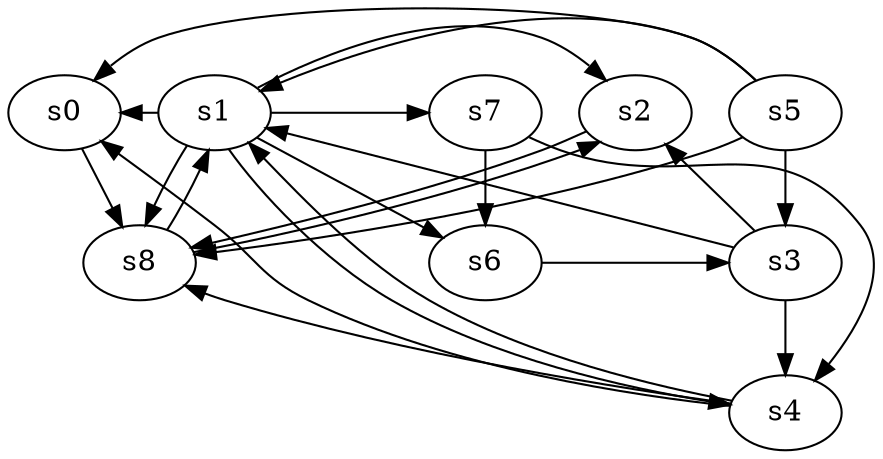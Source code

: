 digraph game_0781_complex_9 {
    s0 [name="s0", player=1];
    s1 [name="s1", player=0, target=1];
    s2 [name="s2", player=0];
    s3 [name="s3", player=0, target=1];
    s4 [name="s4", player=1];
    s5 [name="s5", player=1];
    s6 [name="s6", player=1];
    s7 [name="s7", player=0];
    s8 [name="s8", player=0, target=1];

    s0 -> s8;
    s1 -> s0 [constraint="time % 4 == 0 && time % 3 == 2"];
    s1 -> s2 [constraint="time % 3 == 2 || time % 5 == 2"];
    s1 -> s4 [constraint="time == 2 || time == 7 || time == 13 || time == 14 || time == 16"];
    s1 -> s6 [constraint="time % 3 == 0 || time % 4 == 3"];
    s1 -> s7 [constraint="time % 5 == 3 || time % 2 == 1"];
    s1 -> s8;
    s2 -> s8 [constraint="time == 2 || time == 8 || time == 9 || time == 19"];
    s3 -> s1 [constraint="time % 2 == 1 || time % 3 == 2"];
    s3 -> s2 [constraint="time % 4 == 2 && time % 3 == 1"];
    s3 -> s4;
    s4 -> s0 [constraint="time == 2 || time == 4 || time == 15"];
    s4 -> s1 [constraint="time % 4 == 0 && time % 3 == 1"];
    s4 -> s8 [constraint="time % 4 == 3 && time % 3 == 1"];
    s5 -> s0 [constraint="time % 2 == 1 && time % 3 == 1"];
    s5 -> s1 [constraint="time % 4 == 2"];
    s5 -> s3;
    s5 -> s8 [constraint="!(time % 4 == 2)"];
    s6 -> s3 [constraint="time % 7 == 4"];
    s7 -> s4 [constraint="time % 5 == 4"];
    s7 -> s6;
    s8 -> s1 [constraint="time % 2 == 0"];
    s8 -> s2 [constraint="time % 2 == 1 && time % 3 == 0"];
}
